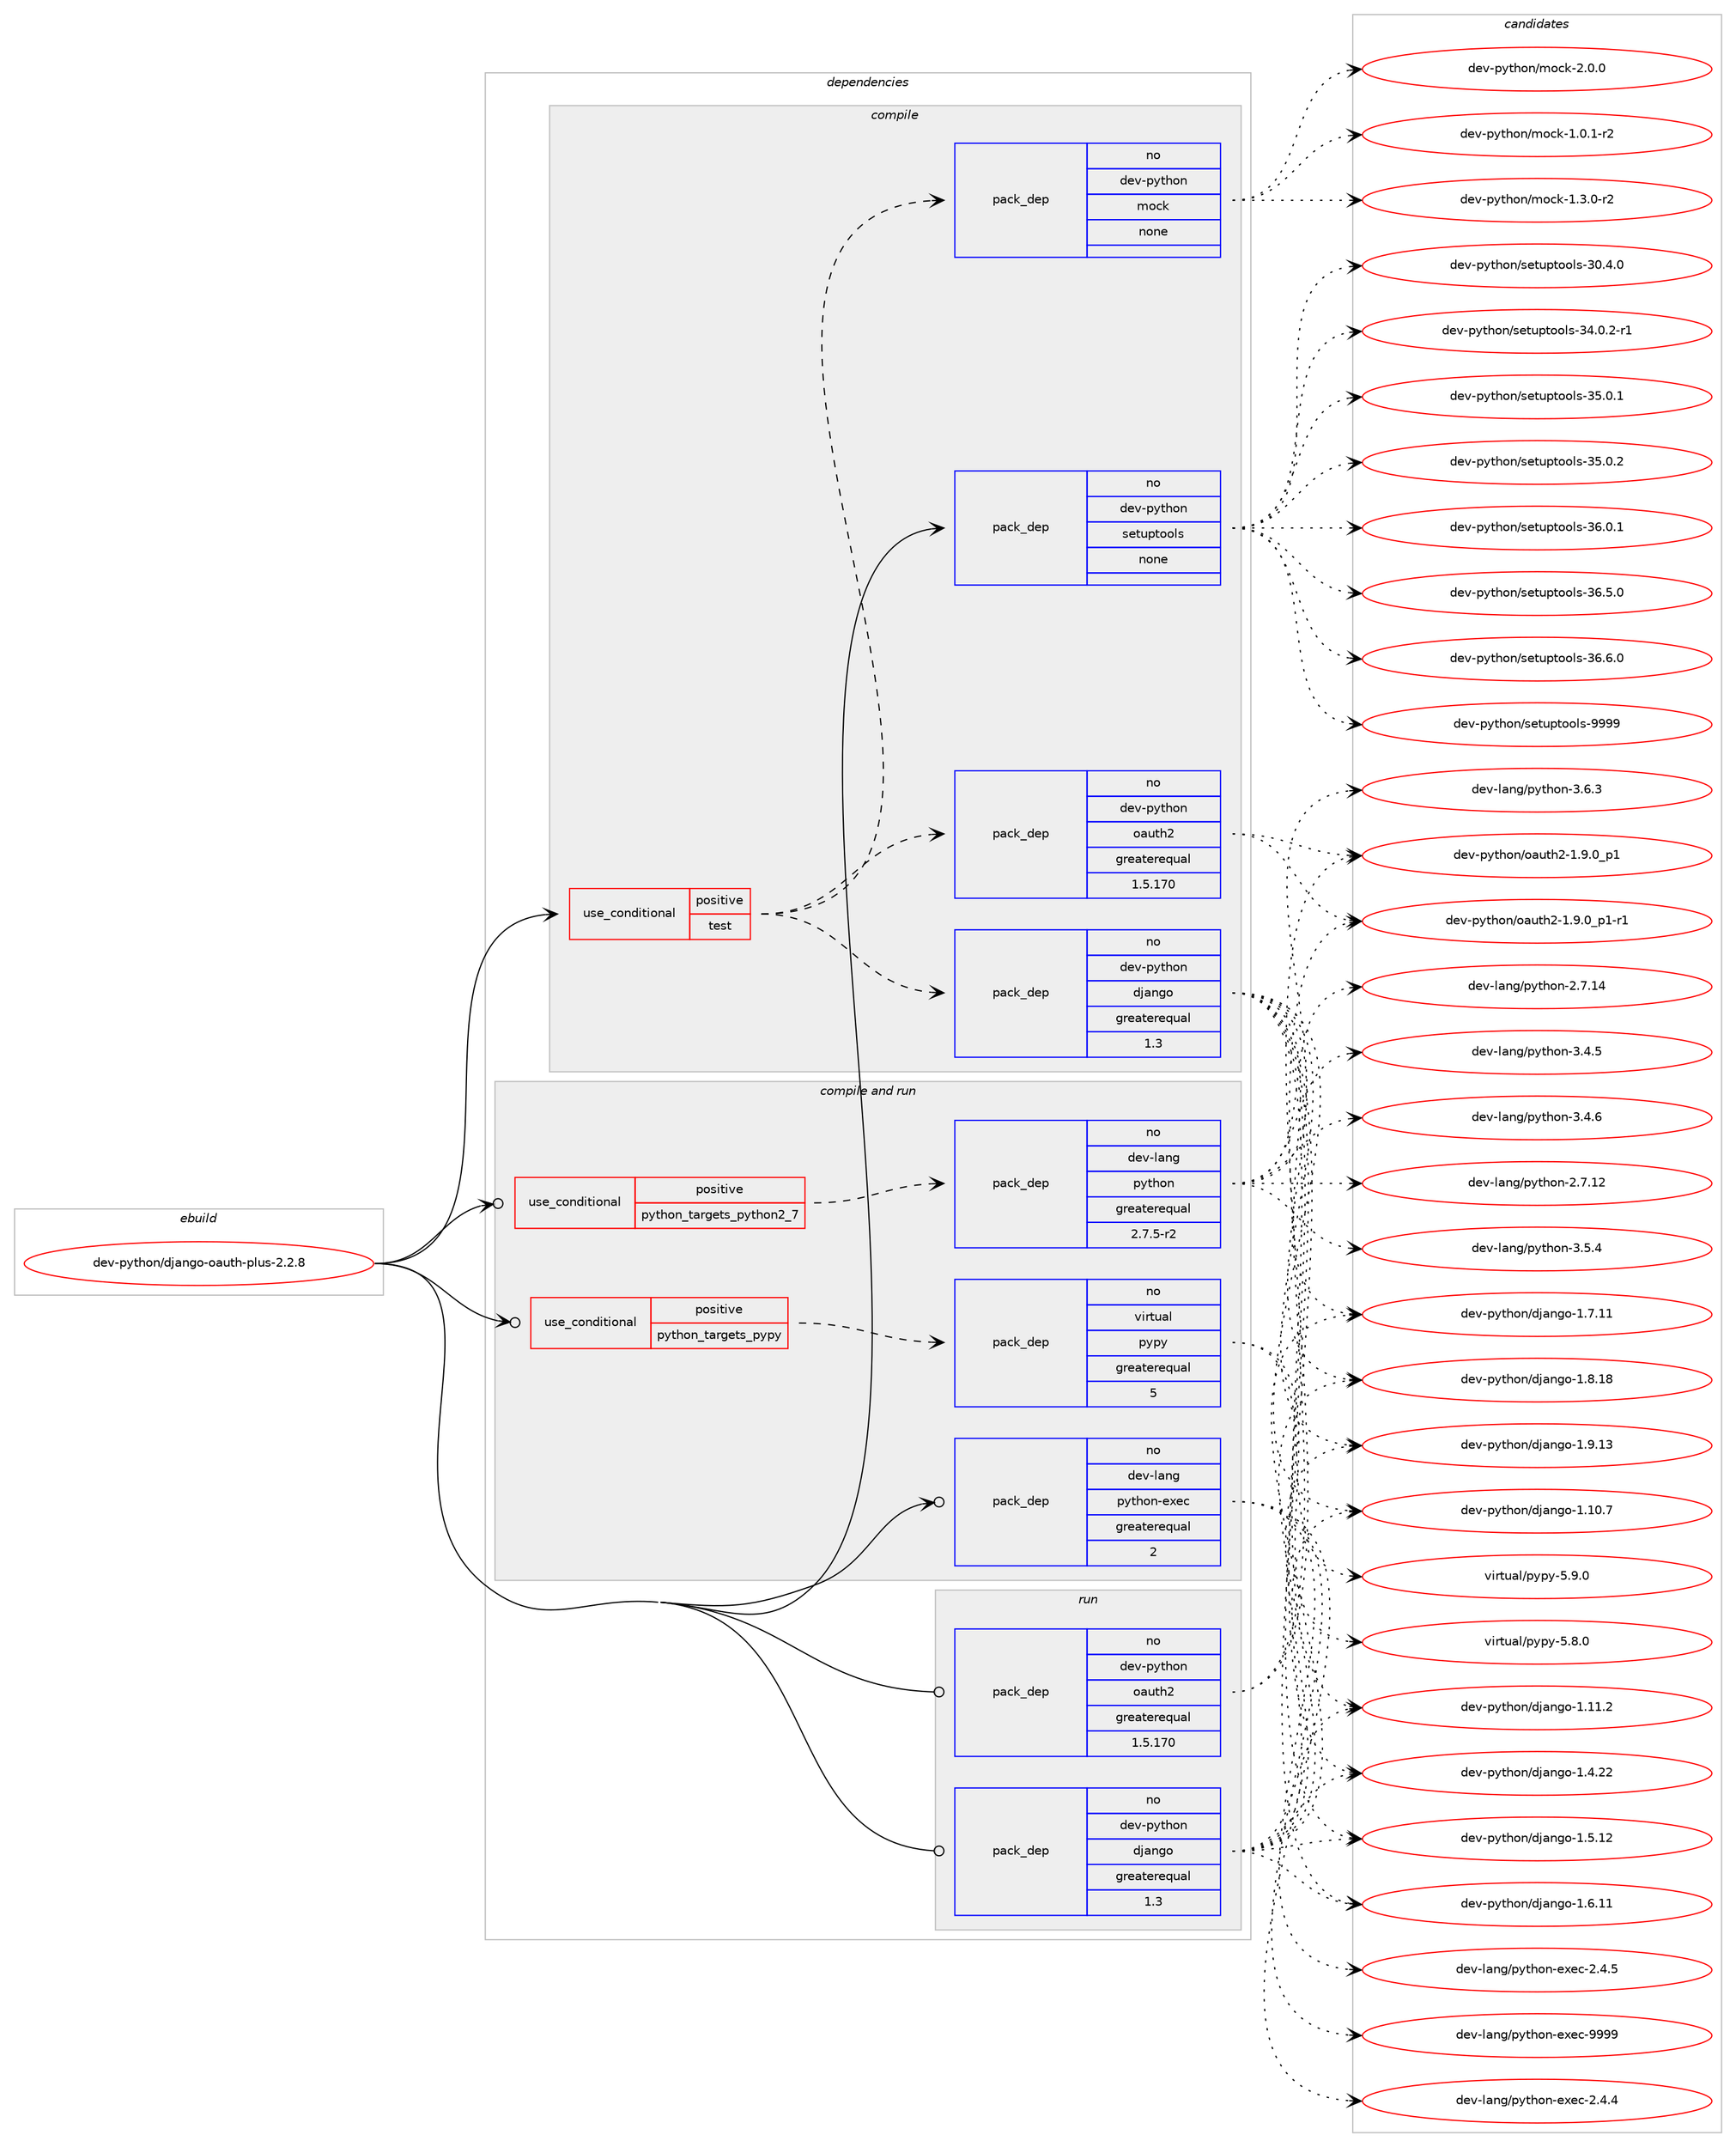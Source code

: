 digraph prolog {

# *************
# Graph options
# *************

newrank=true;
concentrate=true;
compound=true;
graph [rankdir=LR,fontname=Helvetica,fontsize=10,ranksep=1.5];#, ranksep=2.5, nodesep=0.2];
edge  [arrowhead=vee];
node  [fontname=Helvetica,fontsize=10];

# **********
# The ebuild
# **********

subgraph cluster_leftcol {
color=gray;
rank=same;
label=<<i>ebuild</i>>;
id [label="dev-python/django-oauth-plus-2.2.8", color=red, width=4, href="../dev-python/django-oauth-plus-2.2.8.svg"];
}

# ****************
# The dependencies
# ****************

subgraph cluster_midcol {
color=gray;
label=<<i>dependencies</i>>;
subgraph cluster_compile {
fillcolor="#eeeeee";
style=filled;
label=<<i>compile</i>>;
subgraph cond31810 {
dependency154135 [label=<<TABLE BORDER="0" CELLBORDER="1" CELLSPACING="0" CELLPADDING="4"><TR><TD ROWSPAN="3" CELLPADDING="10">use_conditional</TD></TR><TR><TD>positive</TD></TR><TR><TD>test</TD></TR></TABLE>>, shape=none, color=red];
subgraph pack118493 {
dependency154136 [label=<<TABLE BORDER="0" CELLBORDER="1" CELLSPACING="0" CELLPADDING="4" WIDTH="220"><TR><TD ROWSPAN="6" CELLPADDING="30">pack_dep</TD></TR><TR><TD WIDTH="110">no</TD></TR><TR><TD>dev-python</TD></TR><TR><TD>django</TD></TR><TR><TD>greaterequal</TD></TR><TR><TD>1.3</TD></TR></TABLE>>, shape=none, color=blue];
}
dependency154135:e -> dependency154136:w [weight=20,style="dashed",arrowhead="vee"];
subgraph pack118494 {
dependency154137 [label=<<TABLE BORDER="0" CELLBORDER="1" CELLSPACING="0" CELLPADDING="4" WIDTH="220"><TR><TD ROWSPAN="6" CELLPADDING="30">pack_dep</TD></TR><TR><TD WIDTH="110">no</TD></TR><TR><TD>dev-python</TD></TR><TR><TD>oauth2</TD></TR><TR><TD>greaterequal</TD></TR><TR><TD>1.5.170</TD></TR></TABLE>>, shape=none, color=blue];
}
dependency154135:e -> dependency154137:w [weight=20,style="dashed",arrowhead="vee"];
subgraph pack118495 {
dependency154138 [label=<<TABLE BORDER="0" CELLBORDER="1" CELLSPACING="0" CELLPADDING="4" WIDTH="220"><TR><TD ROWSPAN="6" CELLPADDING="30">pack_dep</TD></TR><TR><TD WIDTH="110">no</TD></TR><TR><TD>dev-python</TD></TR><TR><TD>mock</TD></TR><TR><TD>none</TD></TR><TR><TD></TD></TR></TABLE>>, shape=none, color=blue];
}
dependency154135:e -> dependency154138:w [weight=20,style="dashed",arrowhead="vee"];
}
id:e -> dependency154135:w [weight=20,style="solid",arrowhead="vee"];
subgraph pack118496 {
dependency154139 [label=<<TABLE BORDER="0" CELLBORDER="1" CELLSPACING="0" CELLPADDING="4" WIDTH="220"><TR><TD ROWSPAN="6" CELLPADDING="30">pack_dep</TD></TR><TR><TD WIDTH="110">no</TD></TR><TR><TD>dev-python</TD></TR><TR><TD>setuptools</TD></TR><TR><TD>none</TD></TR><TR><TD></TD></TR></TABLE>>, shape=none, color=blue];
}
id:e -> dependency154139:w [weight=20,style="solid",arrowhead="vee"];
}
subgraph cluster_compileandrun {
fillcolor="#eeeeee";
style=filled;
label=<<i>compile and run</i>>;
subgraph cond31811 {
dependency154140 [label=<<TABLE BORDER="0" CELLBORDER="1" CELLSPACING="0" CELLPADDING="4"><TR><TD ROWSPAN="3" CELLPADDING="10">use_conditional</TD></TR><TR><TD>positive</TD></TR><TR><TD>python_targets_pypy</TD></TR></TABLE>>, shape=none, color=red];
subgraph pack118497 {
dependency154141 [label=<<TABLE BORDER="0" CELLBORDER="1" CELLSPACING="0" CELLPADDING="4" WIDTH="220"><TR><TD ROWSPAN="6" CELLPADDING="30">pack_dep</TD></TR><TR><TD WIDTH="110">no</TD></TR><TR><TD>virtual</TD></TR><TR><TD>pypy</TD></TR><TR><TD>greaterequal</TD></TR><TR><TD>5</TD></TR></TABLE>>, shape=none, color=blue];
}
dependency154140:e -> dependency154141:w [weight=20,style="dashed",arrowhead="vee"];
}
id:e -> dependency154140:w [weight=20,style="solid",arrowhead="odotvee"];
subgraph cond31812 {
dependency154142 [label=<<TABLE BORDER="0" CELLBORDER="1" CELLSPACING="0" CELLPADDING="4"><TR><TD ROWSPAN="3" CELLPADDING="10">use_conditional</TD></TR><TR><TD>positive</TD></TR><TR><TD>python_targets_python2_7</TD></TR></TABLE>>, shape=none, color=red];
subgraph pack118498 {
dependency154143 [label=<<TABLE BORDER="0" CELLBORDER="1" CELLSPACING="0" CELLPADDING="4" WIDTH="220"><TR><TD ROWSPAN="6" CELLPADDING="30">pack_dep</TD></TR><TR><TD WIDTH="110">no</TD></TR><TR><TD>dev-lang</TD></TR><TR><TD>python</TD></TR><TR><TD>greaterequal</TD></TR><TR><TD>2.7.5-r2</TD></TR></TABLE>>, shape=none, color=blue];
}
dependency154142:e -> dependency154143:w [weight=20,style="dashed",arrowhead="vee"];
}
id:e -> dependency154142:w [weight=20,style="solid",arrowhead="odotvee"];
subgraph pack118499 {
dependency154144 [label=<<TABLE BORDER="0" CELLBORDER="1" CELLSPACING="0" CELLPADDING="4" WIDTH="220"><TR><TD ROWSPAN="6" CELLPADDING="30">pack_dep</TD></TR><TR><TD WIDTH="110">no</TD></TR><TR><TD>dev-lang</TD></TR><TR><TD>python-exec</TD></TR><TR><TD>greaterequal</TD></TR><TR><TD>2</TD></TR></TABLE>>, shape=none, color=blue];
}
id:e -> dependency154144:w [weight=20,style="solid",arrowhead="odotvee"];
}
subgraph cluster_run {
fillcolor="#eeeeee";
style=filled;
label=<<i>run</i>>;
subgraph pack118500 {
dependency154145 [label=<<TABLE BORDER="0" CELLBORDER="1" CELLSPACING="0" CELLPADDING="4" WIDTH="220"><TR><TD ROWSPAN="6" CELLPADDING="30">pack_dep</TD></TR><TR><TD WIDTH="110">no</TD></TR><TR><TD>dev-python</TD></TR><TR><TD>django</TD></TR><TR><TD>greaterequal</TD></TR><TR><TD>1.3</TD></TR></TABLE>>, shape=none, color=blue];
}
id:e -> dependency154145:w [weight=20,style="solid",arrowhead="odot"];
subgraph pack118501 {
dependency154146 [label=<<TABLE BORDER="0" CELLBORDER="1" CELLSPACING="0" CELLPADDING="4" WIDTH="220"><TR><TD ROWSPAN="6" CELLPADDING="30">pack_dep</TD></TR><TR><TD WIDTH="110">no</TD></TR><TR><TD>dev-python</TD></TR><TR><TD>oauth2</TD></TR><TR><TD>greaterequal</TD></TR><TR><TD>1.5.170</TD></TR></TABLE>>, shape=none, color=blue];
}
id:e -> dependency154146:w [weight=20,style="solid",arrowhead="odot"];
}
}

# **************
# The candidates
# **************

subgraph cluster_choices {
rank=same;
color=gray;
label=<<i>candidates</i>>;

subgraph choice118493 {
color=black;
nodesep=1;
choice10010111845112121116104111110471001069711010311145494649484655 [label="dev-python/django-1.10.7", color=red, width=4,href="../dev-python/django-1.10.7.svg"];
choice10010111845112121116104111110471001069711010311145494649494650 [label="dev-python/django-1.11.2", color=red, width=4,href="../dev-python/django-1.11.2.svg"];
choice10010111845112121116104111110471001069711010311145494652465050 [label="dev-python/django-1.4.22", color=red, width=4,href="../dev-python/django-1.4.22.svg"];
choice10010111845112121116104111110471001069711010311145494653464950 [label="dev-python/django-1.5.12", color=red, width=4,href="../dev-python/django-1.5.12.svg"];
choice10010111845112121116104111110471001069711010311145494654464949 [label="dev-python/django-1.6.11", color=red, width=4,href="../dev-python/django-1.6.11.svg"];
choice10010111845112121116104111110471001069711010311145494655464949 [label="dev-python/django-1.7.11", color=red, width=4,href="../dev-python/django-1.7.11.svg"];
choice10010111845112121116104111110471001069711010311145494656464956 [label="dev-python/django-1.8.18", color=red, width=4,href="../dev-python/django-1.8.18.svg"];
choice10010111845112121116104111110471001069711010311145494657464951 [label="dev-python/django-1.9.13", color=red, width=4,href="../dev-python/django-1.9.13.svg"];
dependency154136:e -> choice10010111845112121116104111110471001069711010311145494649484655:w [style=dotted,weight="100"];
dependency154136:e -> choice10010111845112121116104111110471001069711010311145494649494650:w [style=dotted,weight="100"];
dependency154136:e -> choice10010111845112121116104111110471001069711010311145494652465050:w [style=dotted,weight="100"];
dependency154136:e -> choice10010111845112121116104111110471001069711010311145494653464950:w [style=dotted,weight="100"];
dependency154136:e -> choice10010111845112121116104111110471001069711010311145494654464949:w [style=dotted,weight="100"];
dependency154136:e -> choice10010111845112121116104111110471001069711010311145494655464949:w [style=dotted,weight="100"];
dependency154136:e -> choice10010111845112121116104111110471001069711010311145494656464956:w [style=dotted,weight="100"];
dependency154136:e -> choice10010111845112121116104111110471001069711010311145494657464951:w [style=dotted,weight="100"];
}
subgraph choice118494 {
color=black;
nodesep=1;
choice100101118451121211161041111104711197117116104504549465746489511249 [label="dev-python/oauth2-1.9.0_p1", color=red, width=4,href="../dev-python/oauth2-1.9.0_p1.svg"];
choice1001011184511212111610411111047111971171161045045494657464895112494511449 [label="dev-python/oauth2-1.9.0_p1-r1", color=red, width=4,href="../dev-python/oauth2-1.9.0_p1-r1.svg"];
dependency154137:e -> choice100101118451121211161041111104711197117116104504549465746489511249:w [style=dotted,weight="100"];
dependency154137:e -> choice1001011184511212111610411111047111971171161045045494657464895112494511449:w [style=dotted,weight="100"];
}
subgraph choice118495 {
color=black;
nodesep=1;
choice1001011184511212111610411111047109111991074549464846494511450 [label="dev-python/mock-1.0.1-r2", color=red, width=4,href="../dev-python/mock-1.0.1-r2.svg"];
choice1001011184511212111610411111047109111991074549465146484511450 [label="dev-python/mock-1.3.0-r2", color=red, width=4,href="../dev-python/mock-1.3.0-r2.svg"];
choice100101118451121211161041111104710911199107455046484648 [label="dev-python/mock-2.0.0", color=red, width=4,href="../dev-python/mock-2.0.0.svg"];
dependency154138:e -> choice1001011184511212111610411111047109111991074549464846494511450:w [style=dotted,weight="100"];
dependency154138:e -> choice1001011184511212111610411111047109111991074549465146484511450:w [style=dotted,weight="100"];
dependency154138:e -> choice100101118451121211161041111104710911199107455046484648:w [style=dotted,weight="100"];
}
subgraph choice118496 {
color=black;
nodesep=1;
choice100101118451121211161041111104711510111611711211611111110811545514846524648 [label="dev-python/setuptools-30.4.0", color=red, width=4,href="../dev-python/setuptools-30.4.0.svg"];
choice1001011184511212111610411111047115101116117112116111111108115455152464846504511449 [label="dev-python/setuptools-34.0.2-r1", color=red, width=4,href="../dev-python/setuptools-34.0.2-r1.svg"];
choice100101118451121211161041111104711510111611711211611111110811545515346484649 [label="dev-python/setuptools-35.0.1", color=red, width=4,href="../dev-python/setuptools-35.0.1.svg"];
choice100101118451121211161041111104711510111611711211611111110811545515346484650 [label="dev-python/setuptools-35.0.2", color=red, width=4,href="../dev-python/setuptools-35.0.2.svg"];
choice100101118451121211161041111104711510111611711211611111110811545515446484649 [label="dev-python/setuptools-36.0.1", color=red, width=4,href="../dev-python/setuptools-36.0.1.svg"];
choice100101118451121211161041111104711510111611711211611111110811545515446534648 [label="dev-python/setuptools-36.5.0", color=red, width=4,href="../dev-python/setuptools-36.5.0.svg"];
choice100101118451121211161041111104711510111611711211611111110811545515446544648 [label="dev-python/setuptools-36.6.0", color=red, width=4,href="../dev-python/setuptools-36.6.0.svg"];
choice10010111845112121116104111110471151011161171121161111111081154557575757 [label="dev-python/setuptools-9999", color=red, width=4,href="../dev-python/setuptools-9999.svg"];
dependency154139:e -> choice100101118451121211161041111104711510111611711211611111110811545514846524648:w [style=dotted,weight="100"];
dependency154139:e -> choice1001011184511212111610411111047115101116117112116111111108115455152464846504511449:w [style=dotted,weight="100"];
dependency154139:e -> choice100101118451121211161041111104711510111611711211611111110811545515346484649:w [style=dotted,weight="100"];
dependency154139:e -> choice100101118451121211161041111104711510111611711211611111110811545515346484650:w [style=dotted,weight="100"];
dependency154139:e -> choice100101118451121211161041111104711510111611711211611111110811545515446484649:w [style=dotted,weight="100"];
dependency154139:e -> choice100101118451121211161041111104711510111611711211611111110811545515446534648:w [style=dotted,weight="100"];
dependency154139:e -> choice100101118451121211161041111104711510111611711211611111110811545515446544648:w [style=dotted,weight="100"];
dependency154139:e -> choice10010111845112121116104111110471151011161171121161111111081154557575757:w [style=dotted,weight="100"];
}
subgraph choice118497 {
color=black;
nodesep=1;
choice1181051141161179710847112121112121455346564648 [label="virtual/pypy-5.8.0", color=red, width=4,href="../virtual/pypy-5.8.0.svg"];
choice1181051141161179710847112121112121455346574648 [label="virtual/pypy-5.9.0", color=red, width=4,href="../virtual/pypy-5.9.0.svg"];
dependency154141:e -> choice1181051141161179710847112121112121455346564648:w [style=dotted,weight="100"];
dependency154141:e -> choice1181051141161179710847112121112121455346574648:w [style=dotted,weight="100"];
}
subgraph choice118498 {
color=black;
nodesep=1;
choice10010111845108971101034711212111610411111045504655464950 [label="dev-lang/python-2.7.12", color=red, width=4,href="../dev-lang/python-2.7.12.svg"];
choice10010111845108971101034711212111610411111045504655464952 [label="dev-lang/python-2.7.14", color=red, width=4,href="../dev-lang/python-2.7.14.svg"];
choice100101118451089711010347112121116104111110455146524653 [label="dev-lang/python-3.4.5", color=red, width=4,href="../dev-lang/python-3.4.5.svg"];
choice100101118451089711010347112121116104111110455146524654 [label="dev-lang/python-3.4.6", color=red, width=4,href="../dev-lang/python-3.4.6.svg"];
choice100101118451089711010347112121116104111110455146534652 [label="dev-lang/python-3.5.4", color=red, width=4,href="../dev-lang/python-3.5.4.svg"];
choice100101118451089711010347112121116104111110455146544651 [label="dev-lang/python-3.6.3", color=red, width=4,href="../dev-lang/python-3.6.3.svg"];
dependency154143:e -> choice10010111845108971101034711212111610411111045504655464950:w [style=dotted,weight="100"];
dependency154143:e -> choice10010111845108971101034711212111610411111045504655464952:w [style=dotted,weight="100"];
dependency154143:e -> choice100101118451089711010347112121116104111110455146524653:w [style=dotted,weight="100"];
dependency154143:e -> choice100101118451089711010347112121116104111110455146524654:w [style=dotted,weight="100"];
dependency154143:e -> choice100101118451089711010347112121116104111110455146534652:w [style=dotted,weight="100"];
dependency154143:e -> choice100101118451089711010347112121116104111110455146544651:w [style=dotted,weight="100"];
}
subgraph choice118499 {
color=black;
nodesep=1;
choice1001011184510897110103471121211161041111104510112010199455046524652 [label="dev-lang/python-exec-2.4.4", color=red, width=4,href="../dev-lang/python-exec-2.4.4.svg"];
choice1001011184510897110103471121211161041111104510112010199455046524653 [label="dev-lang/python-exec-2.4.5", color=red, width=4,href="../dev-lang/python-exec-2.4.5.svg"];
choice10010111845108971101034711212111610411111045101120101994557575757 [label="dev-lang/python-exec-9999", color=red, width=4,href="../dev-lang/python-exec-9999.svg"];
dependency154144:e -> choice1001011184510897110103471121211161041111104510112010199455046524652:w [style=dotted,weight="100"];
dependency154144:e -> choice1001011184510897110103471121211161041111104510112010199455046524653:w [style=dotted,weight="100"];
dependency154144:e -> choice10010111845108971101034711212111610411111045101120101994557575757:w [style=dotted,weight="100"];
}
subgraph choice118500 {
color=black;
nodesep=1;
choice10010111845112121116104111110471001069711010311145494649484655 [label="dev-python/django-1.10.7", color=red, width=4,href="../dev-python/django-1.10.7.svg"];
choice10010111845112121116104111110471001069711010311145494649494650 [label="dev-python/django-1.11.2", color=red, width=4,href="../dev-python/django-1.11.2.svg"];
choice10010111845112121116104111110471001069711010311145494652465050 [label="dev-python/django-1.4.22", color=red, width=4,href="../dev-python/django-1.4.22.svg"];
choice10010111845112121116104111110471001069711010311145494653464950 [label="dev-python/django-1.5.12", color=red, width=4,href="../dev-python/django-1.5.12.svg"];
choice10010111845112121116104111110471001069711010311145494654464949 [label="dev-python/django-1.6.11", color=red, width=4,href="../dev-python/django-1.6.11.svg"];
choice10010111845112121116104111110471001069711010311145494655464949 [label="dev-python/django-1.7.11", color=red, width=4,href="../dev-python/django-1.7.11.svg"];
choice10010111845112121116104111110471001069711010311145494656464956 [label="dev-python/django-1.8.18", color=red, width=4,href="../dev-python/django-1.8.18.svg"];
choice10010111845112121116104111110471001069711010311145494657464951 [label="dev-python/django-1.9.13", color=red, width=4,href="../dev-python/django-1.9.13.svg"];
dependency154145:e -> choice10010111845112121116104111110471001069711010311145494649484655:w [style=dotted,weight="100"];
dependency154145:e -> choice10010111845112121116104111110471001069711010311145494649494650:w [style=dotted,weight="100"];
dependency154145:e -> choice10010111845112121116104111110471001069711010311145494652465050:w [style=dotted,weight="100"];
dependency154145:e -> choice10010111845112121116104111110471001069711010311145494653464950:w [style=dotted,weight="100"];
dependency154145:e -> choice10010111845112121116104111110471001069711010311145494654464949:w [style=dotted,weight="100"];
dependency154145:e -> choice10010111845112121116104111110471001069711010311145494655464949:w [style=dotted,weight="100"];
dependency154145:e -> choice10010111845112121116104111110471001069711010311145494656464956:w [style=dotted,weight="100"];
dependency154145:e -> choice10010111845112121116104111110471001069711010311145494657464951:w [style=dotted,weight="100"];
}
subgraph choice118501 {
color=black;
nodesep=1;
choice100101118451121211161041111104711197117116104504549465746489511249 [label="dev-python/oauth2-1.9.0_p1", color=red, width=4,href="../dev-python/oauth2-1.9.0_p1.svg"];
choice1001011184511212111610411111047111971171161045045494657464895112494511449 [label="dev-python/oauth2-1.9.0_p1-r1", color=red, width=4,href="../dev-python/oauth2-1.9.0_p1-r1.svg"];
dependency154146:e -> choice100101118451121211161041111104711197117116104504549465746489511249:w [style=dotted,weight="100"];
dependency154146:e -> choice1001011184511212111610411111047111971171161045045494657464895112494511449:w [style=dotted,weight="100"];
}
}

}
